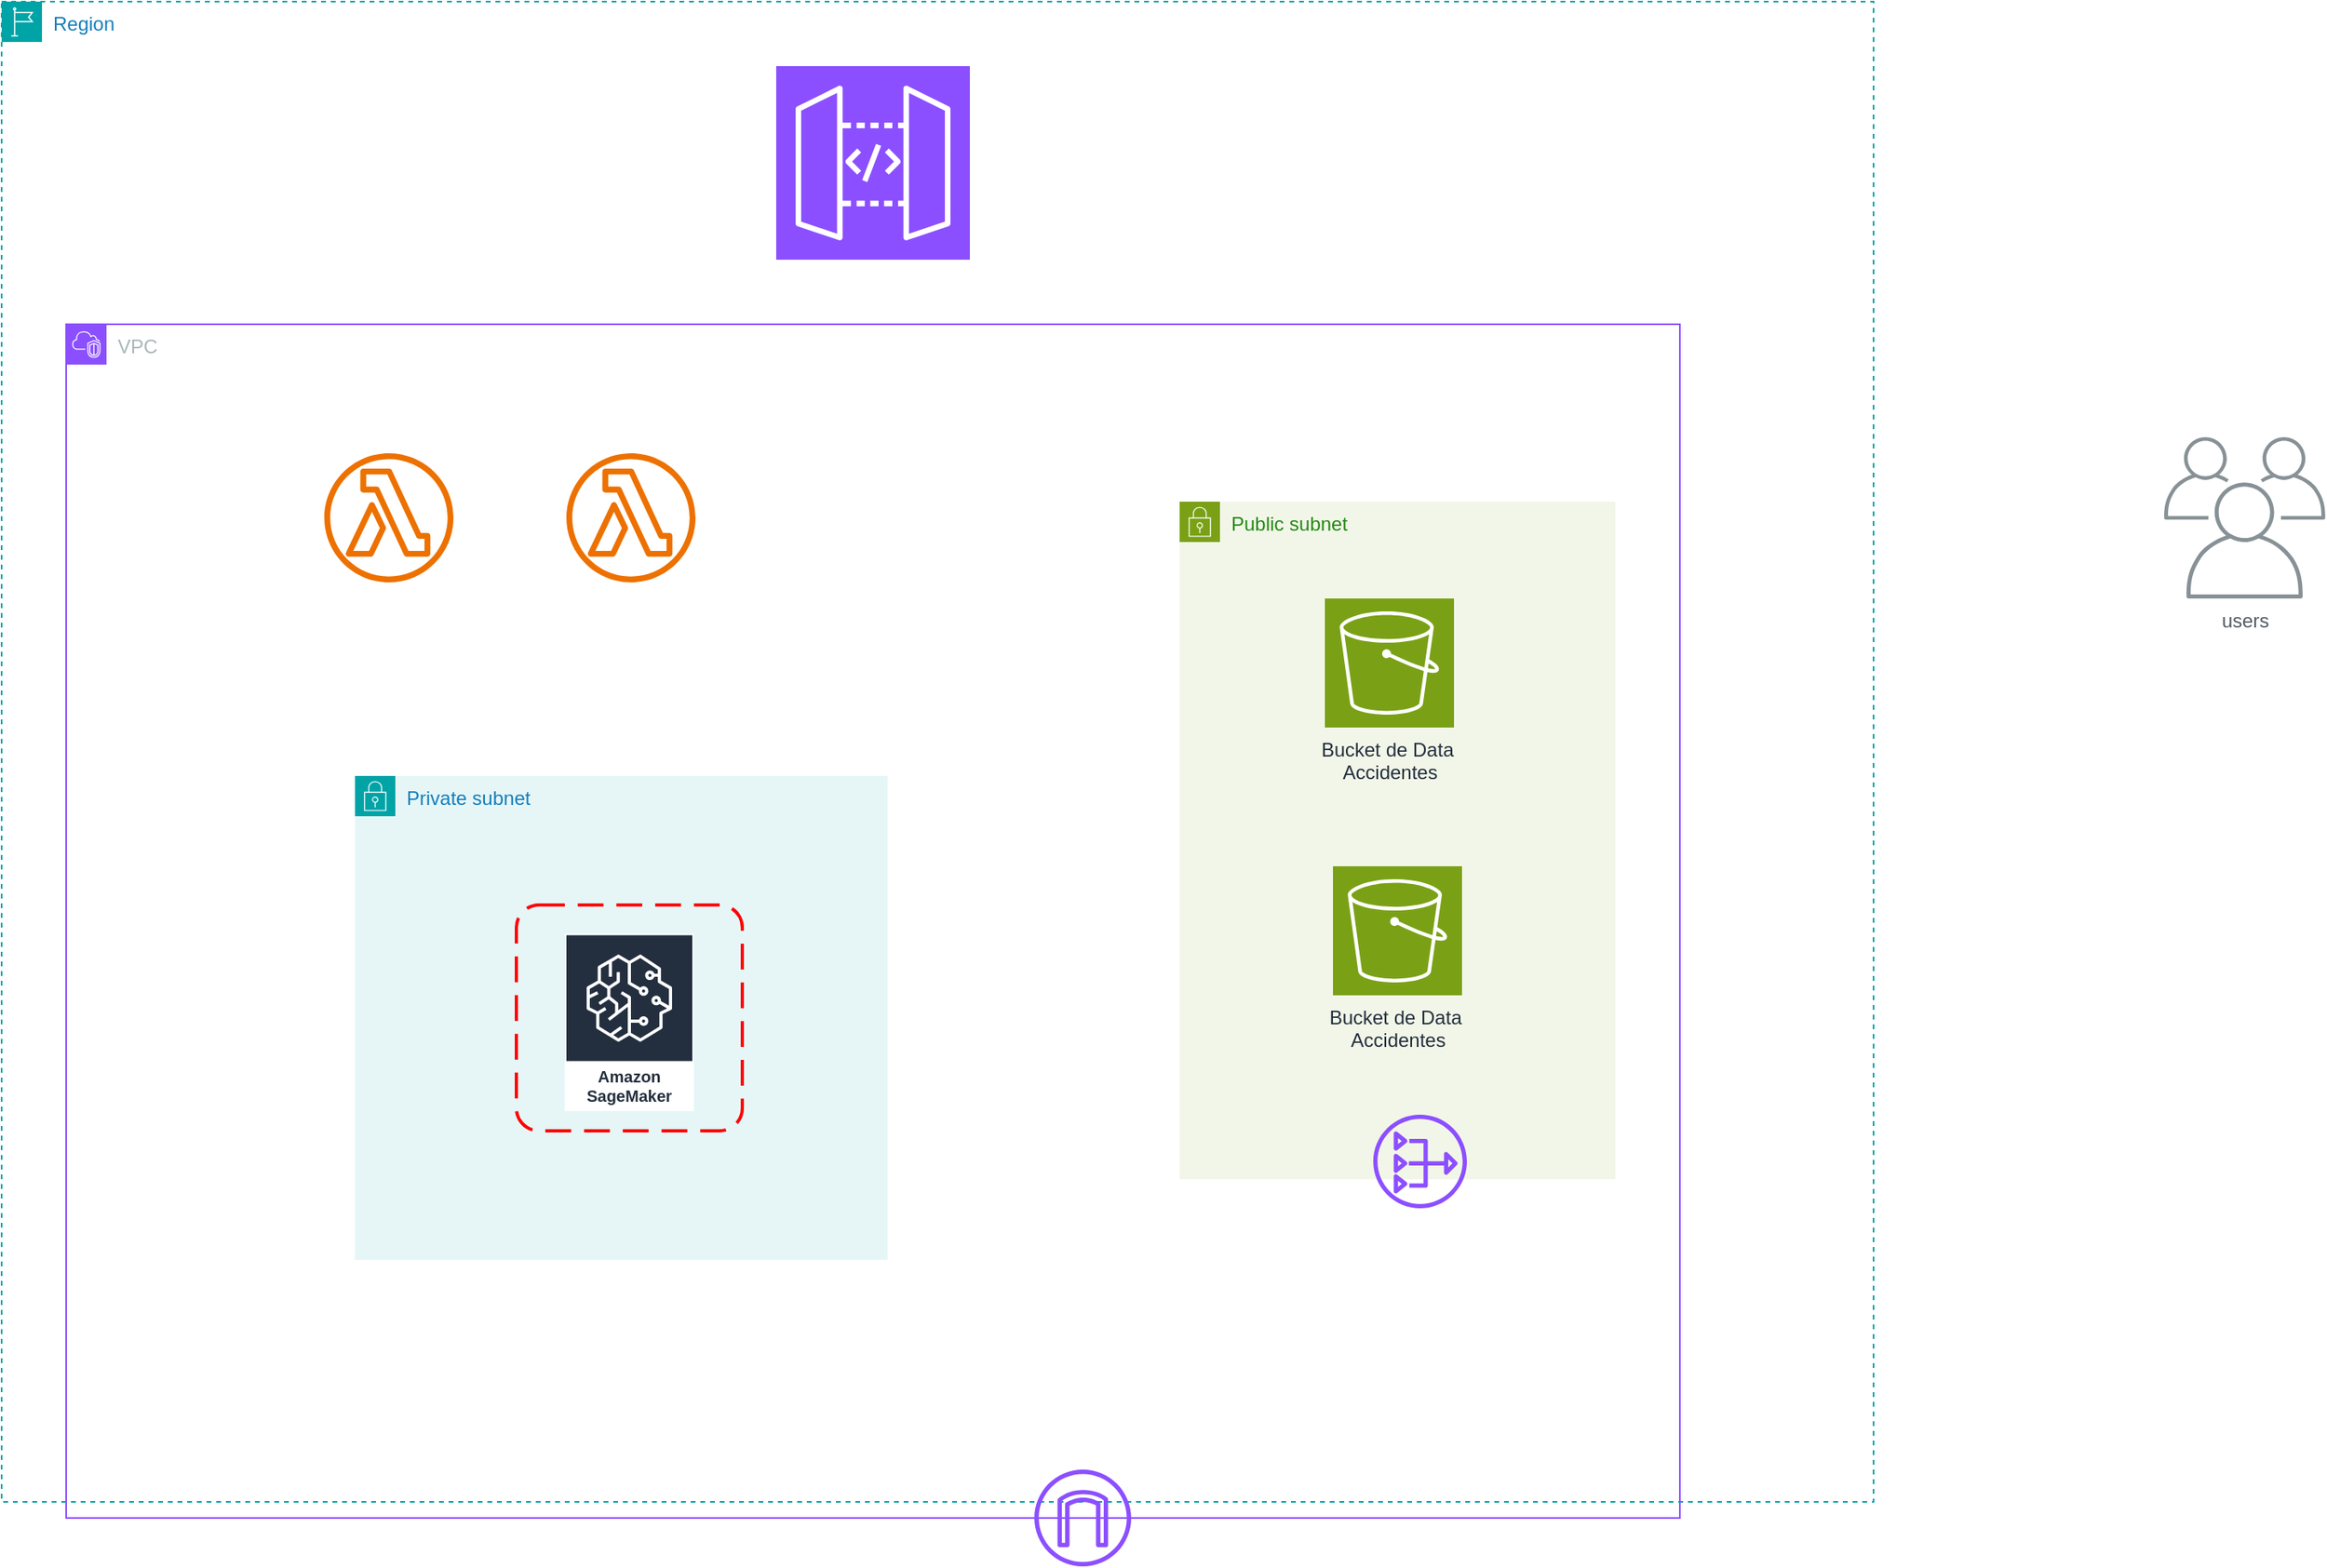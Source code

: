<mxfile version="26.2.2">
  <diagram name="Página-1" id="7zUxZMJrBuJeWkbXy5ez">
    <mxGraphModel grid="1" page="1" gridSize="10" guides="1" tooltips="1" connect="1" arrows="1" fold="1" pageScale="1" pageWidth="827" pageHeight="1169" math="0" shadow="0">
      <root>
        <mxCell id="0" />
        <mxCell id="1" parent="0" />
        <mxCell id="2L0Wouq-ZZpo0qAsjQZg-6" value="Region" style="points=[[0,0],[0.25,0],[0.5,0],[0.75,0],[1,0],[1,0.25],[1,0.5],[1,0.75],[1,1],[0.75,1],[0.5,1],[0.25,1],[0,1],[0,0.75],[0,0.5],[0,0.25]];outlineConnect=0;gradientColor=none;html=1;whiteSpace=wrap;fontSize=12;fontStyle=0;container=1;pointerEvents=0;collapsible=0;recursiveResize=0;shape=mxgraph.aws4.group;grIcon=mxgraph.aws4.group_region;strokeColor=#00A4A6;fillColor=none;verticalAlign=top;align=left;spacingLeft=30;fontColor=#147EBA;dashed=1;" vertex="1" parent="1">
          <mxGeometry x="30" y="-1060" width="1160" height="930" as="geometry" />
        </mxCell>
        <mxCell id="2L0Wouq-ZZpo0qAsjQZg-5" value="VPC" style="points=[[0,0],[0.25,0],[0.5,0],[0.75,0],[1,0],[1,0.25],[1,0.5],[1,0.75],[1,1],[0.75,1],[0.5,1],[0.25,1],[0,1],[0,0.75],[0,0.5],[0,0.25]];outlineConnect=0;gradientColor=none;html=1;whiteSpace=wrap;fontSize=12;fontStyle=0;container=1;pointerEvents=0;collapsible=0;recursiveResize=0;shape=mxgraph.aws4.group;grIcon=mxgraph.aws4.group_vpc2;strokeColor=#8C4FFF;fillColor=none;verticalAlign=top;align=left;spacingLeft=30;fontColor=#AAB7B8;dashed=0;" vertex="1" parent="2L0Wouq-ZZpo0qAsjQZg-6">
          <mxGeometry x="40" y="200" width="1000" height="740" as="geometry" />
        </mxCell>
        <mxCell id="2L0Wouq-ZZpo0qAsjQZg-7" value="Private subnet" style="points=[[0,0],[0.25,0],[0.5,0],[0.75,0],[1,0],[1,0.25],[1,0.5],[1,0.75],[1,1],[0.75,1],[0.5,1],[0.25,1],[0,1],[0,0.75],[0,0.5],[0,0.25]];outlineConnect=0;gradientColor=none;html=1;whiteSpace=wrap;fontSize=12;fontStyle=0;container=1;pointerEvents=0;collapsible=0;recursiveResize=0;shape=mxgraph.aws4.group;grIcon=mxgraph.aws4.group_security_group;grStroke=0;strokeColor=#00A4A6;fillColor=#E6F6F7;verticalAlign=top;align=left;spacingLeft=30;fontColor=#147EBA;dashed=0;" vertex="1" parent="2L0Wouq-ZZpo0qAsjQZg-5">
          <mxGeometry x="179" y="280" width="330" height="300" as="geometry" />
        </mxCell>
        <mxCell id="2L0Wouq-ZZpo0qAsjQZg-20" value="" style="rounded=1;arcSize=10;dashed=1;strokeColor=#ff0000;fillColor=none;gradientColor=none;dashPattern=8 4;strokeWidth=2;" vertex="1" parent="2L0Wouq-ZZpo0qAsjQZg-7">
          <mxGeometry x="100" y="80" width="140" height="140" as="geometry" />
        </mxCell>
        <mxCell id="2L0Wouq-ZZpo0qAsjQZg-21" value="Amazon SageMaker" style="sketch=0;outlineConnect=0;fontColor=#232F3E;gradientColor=none;strokeColor=#ffffff;fillColor=#232F3E;dashed=0;verticalLabelPosition=middle;verticalAlign=bottom;align=center;html=1;whiteSpace=wrap;fontSize=10;fontStyle=1;spacing=3;shape=mxgraph.aws4.productIcon;prIcon=mxgraph.aws4.sagemaker;" vertex="1" parent="2L0Wouq-ZZpo0qAsjQZg-7">
          <mxGeometry x="130" y="97.75" width="80" height="110" as="geometry" />
        </mxCell>
        <mxCell id="2L0Wouq-ZZpo0qAsjQZg-8" value="Public subnet" style="points=[[0,0],[0.25,0],[0.5,0],[0.75,0],[1,0],[1,0.25],[1,0.5],[1,0.75],[1,1],[0.75,1],[0.5,1],[0.25,1],[0,1],[0,0.75],[0,0.5],[0,0.25]];outlineConnect=0;gradientColor=none;html=1;whiteSpace=wrap;fontSize=12;fontStyle=0;container=1;pointerEvents=0;collapsible=0;recursiveResize=0;shape=mxgraph.aws4.group;grIcon=mxgraph.aws4.group_security_group;grStroke=0;strokeColor=#7AA116;fillColor=#F2F6E8;verticalAlign=top;align=left;spacingLeft=30;fontColor=#248814;dashed=0;" vertex="1" parent="2L0Wouq-ZZpo0qAsjQZg-5">
          <mxGeometry x="690" y="110" width="270" height="420" as="geometry" />
        </mxCell>
        <mxCell id="2L0Wouq-ZZpo0qAsjQZg-25" value="Bucket de Data&amp;nbsp;&lt;div&gt;Accidentes&lt;/div&gt;" style="sketch=0;points=[[0,0,0],[0.25,0,0],[0.5,0,0],[0.75,0,0],[1,0,0],[0,1,0],[0.25,1,0],[0.5,1,0],[0.75,1,0],[1,1,0],[0,0.25,0],[0,0.5,0],[0,0.75,0],[1,0.25,0],[1,0.5,0],[1,0.75,0]];outlineConnect=0;fontColor=#232F3E;fillColor=#7AA116;strokeColor=#ffffff;dashed=0;verticalLabelPosition=bottom;verticalAlign=top;align=center;html=1;fontSize=12;fontStyle=0;aspect=fixed;shape=mxgraph.aws4.resourceIcon;resIcon=mxgraph.aws4.s3;" vertex="1" parent="2L0Wouq-ZZpo0qAsjQZg-8">
          <mxGeometry x="95" y="226" width="80" height="80" as="geometry" />
        </mxCell>
        <mxCell id="2L0Wouq-ZZpo0qAsjQZg-24" value="Bucket de Data&amp;nbsp;&lt;div&gt;Accidentes&lt;/div&gt;" style="sketch=0;points=[[0,0,0],[0.25,0,0],[0.5,0,0],[0.75,0,0],[1,0,0],[0,1,0],[0.25,1,0],[0.5,1,0],[0.75,1,0],[1,1,0],[0,0.25,0],[0,0.5,0],[0,0.75,0],[1,0.25,0],[1,0.5,0],[1,0.75,0]];outlineConnect=0;fontColor=#232F3E;fillColor=#7AA116;strokeColor=#ffffff;dashed=0;verticalLabelPosition=bottom;verticalAlign=top;align=center;html=1;fontSize=12;fontStyle=0;aspect=fixed;shape=mxgraph.aws4.resourceIcon;resIcon=mxgraph.aws4.s3;" vertex="1" parent="2L0Wouq-ZZpo0qAsjQZg-8">
          <mxGeometry x="90" y="60" width="80" height="80" as="geometry" />
        </mxCell>
        <mxCell id="2L0Wouq-ZZpo0qAsjQZg-11" value="" style="sketch=0;outlineConnect=0;fontColor=#232F3E;gradientColor=none;fillColor=#8C4FFF;strokeColor=none;dashed=0;verticalLabelPosition=bottom;verticalAlign=top;align=center;html=1;fontSize=12;fontStyle=0;aspect=fixed;pointerEvents=1;shape=mxgraph.aws4.nat_gateway;" vertex="1" parent="2L0Wouq-ZZpo0qAsjQZg-5">
          <mxGeometry x="810" y="490" width="58" height="58" as="geometry" />
        </mxCell>
        <mxCell id="2L0Wouq-ZZpo0qAsjQZg-22" value="" style="sketch=0;outlineConnect=0;fontColor=#232F3E;gradientColor=none;fillColor=#ED7100;strokeColor=none;dashed=0;verticalLabelPosition=bottom;verticalAlign=top;align=center;html=1;fontSize=12;fontStyle=0;aspect=fixed;pointerEvents=1;shape=mxgraph.aws4.lambda_function;" vertex="1" parent="2L0Wouq-ZZpo0qAsjQZg-5">
          <mxGeometry x="160" y="80" width="80" height="80" as="geometry" />
        </mxCell>
        <mxCell id="2L0Wouq-ZZpo0qAsjQZg-23" value="" style="sketch=0;outlineConnect=0;fontColor=#232F3E;gradientColor=none;fillColor=#ED7100;strokeColor=none;dashed=0;verticalLabelPosition=bottom;verticalAlign=top;align=center;html=1;fontSize=12;fontStyle=0;aspect=fixed;pointerEvents=1;shape=mxgraph.aws4.lambda_function;" vertex="1" parent="2L0Wouq-ZZpo0qAsjQZg-5">
          <mxGeometry x="310" y="80" width="80" height="80" as="geometry" />
        </mxCell>
        <mxCell id="2L0Wouq-ZZpo0qAsjQZg-12" value="" style="sketch=0;outlineConnect=0;fontColor=#232F3E;gradientColor=none;fillColor=#8C4FFF;strokeColor=none;dashed=0;verticalLabelPosition=bottom;verticalAlign=top;align=center;html=1;fontSize=12;fontStyle=0;aspect=fixed;pointerEvents=1;shape=mxgraph.aws4.internet_gateway;" vertex="1" parent="2L0Wouq-ZZpo0qAsjQZg-6">
          <mxGeometry x="640" y="910" width="60" height="60" as="geometry" />
        </mxCell>
        <mxCell id="2L0Wouq-ZZpo0qAsjQZg-26" value="" style="sketch=0;points=[[0,0,0],[0.25,0,0],[0.5,0,0],[0.75,0,0],[1,0,0],[0,1,0],[0.25,1,0],[0.5,1,0],[0.75,1,0],[1,1,0],[0,0.25,0],[0,0.5,0],[0,0.75,0],[1,0.25,0],[1,0.5,0],[1,0.75,0]];outlineConnect=0;fontColor=#232F3E;fillColor=#8C4FFF;strokeColor=#ffffff;dashed=0;verticalLabelPosition=bottom;verticalAlign=top;align=center;html=1;fontSize=12;fontStyle=0;aspect=fixed;shape=mxgraph.aws4.resourceIcon;resIcon=mxgraph.aws4.api_gateway;" vertex="1" parent="2L0Wouq-ZZpo0qAsjQZg-6">
          <mxGeometry x="480" y="40" width="120" height="120" as="geometry" />
        </mxCell>
        <mxCell id="2L0Wouq-ZZpo0qAsjQZg-27" value="users" style="sketch=0;outlineConnect=0;gradientColor=none;fontColor=#545B64;strokeColor=none;fillColor=#879196;dashed=0;verticalLabelPosition=bottom;verticalAlign=top;align=center;html=1;fontSize=12;fontStyle=0;aspect=fixed;shape=mxgraph.aws4.illustration_users;pointerEvents=1" vertex="1" parent="1">
          <mxGeometry x="1370" y="-790" width="100" height="100" as="geometry" />
        </mxCell>
      </root>
    </mxGraphModel>
  </diagram>
</mxfile>
